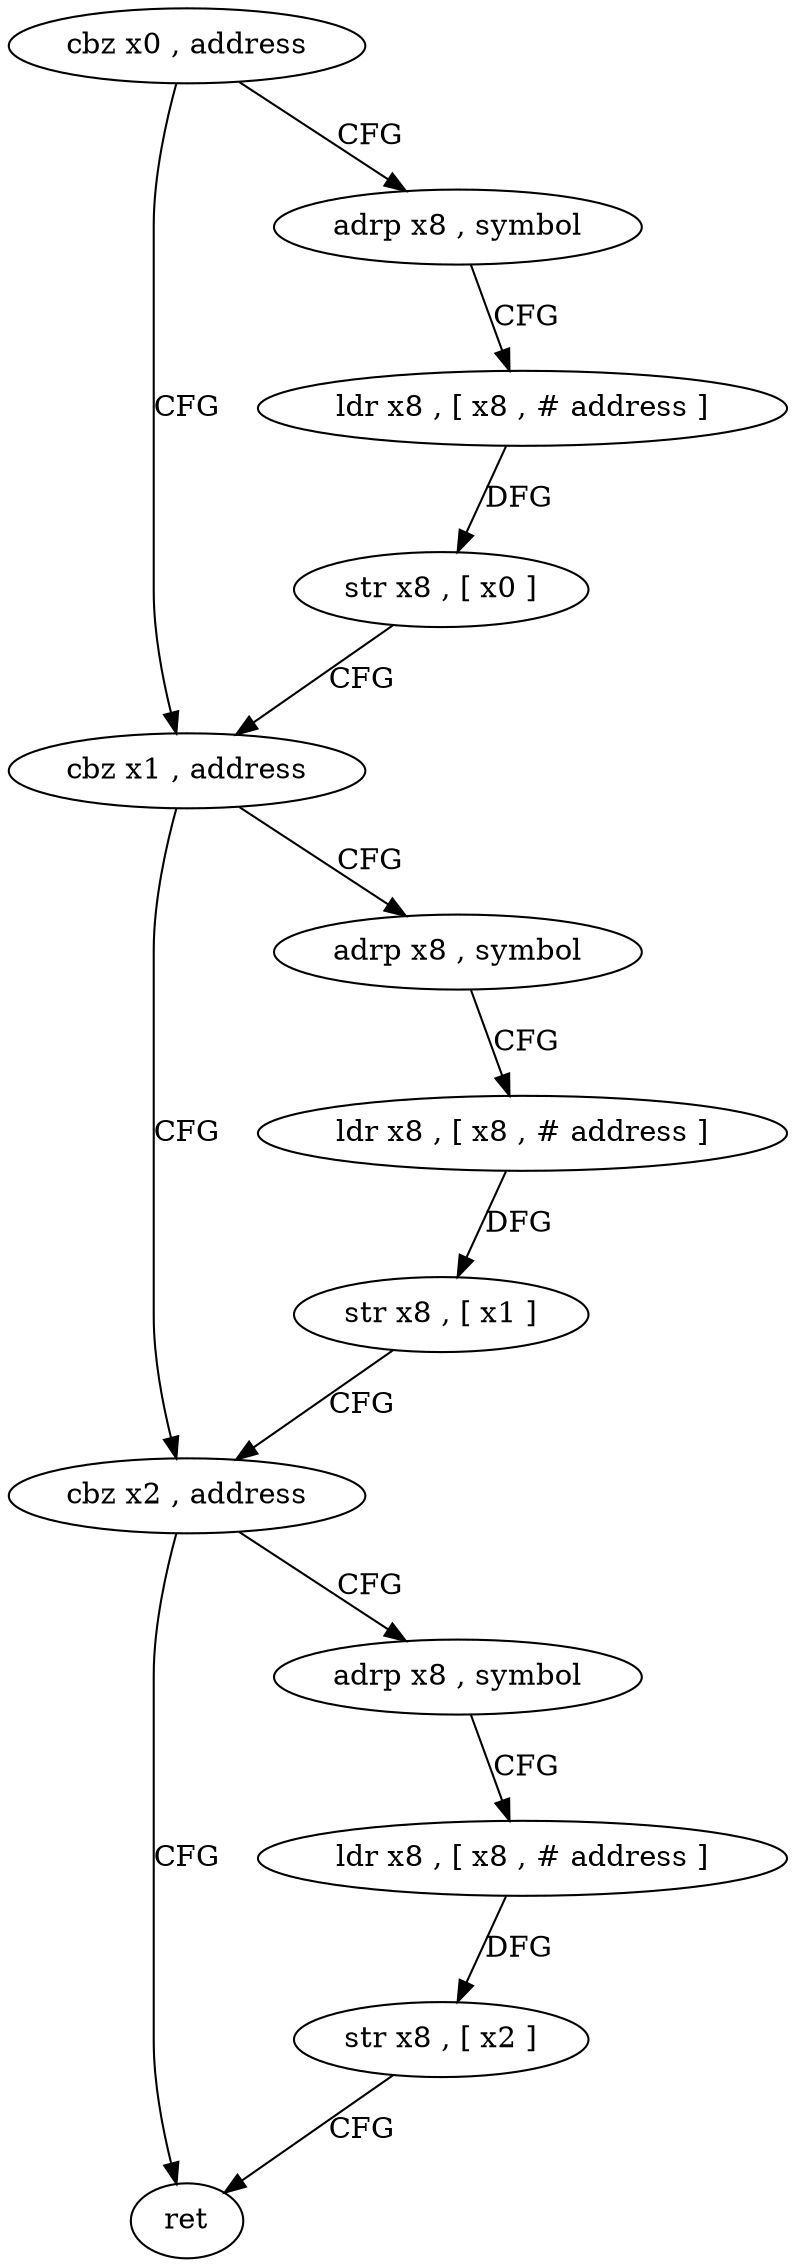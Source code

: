 digraph "func" {
"4216772" [label = "cbz x0 , address" ]
"4216788" [label = "cbz x1 , address" ]
"4216776" [label = "adrp x8 , symbol" ]
"4216804" [label = "cbz x2 , address" ]
"4216792" [label = "adrp x8 , symbol" ]
"4216780" [label = "ldr x8 , [ x8 , # address ]" ]
"4216784" [label = "str x8 , [ x0 ]" ]
"4216820" [label = "ret" ]
"4216808" [label = "adrp x8 , symbol" ]
"4216796" [label = "ldr x8 , [ x8 , # address ]" ]
"4216800" [label = "str x8 , [ x1 ]" ]
"4216812" [label = "ldr x8 , [ x8 , # address ]" ]
"4216816" [label = "str x8 , [ x2 ]" ]
"4216772" -> "4216788" [ label = "CFG" ]
"4216772" -> "4216776" [ label = "CFG" ]
"4216788" -> "4216804" [ label = "CFG" ]
"4216788" -> "4216792" [ label = "CFG" ]
"4216776" -> "4216780" [ label = "CFG" ]
"4216804" -> "4216820" [ label = "CFG" ]
"4216804" -> "4216808" [ label = "CFG" ]
"4216792" -> "4216796" [ label = "CFG" ]
"4216780" -> "4216784" [ label = "DFG" ]
"4216784" -> "4216788" [ label = "CFG" ]
"4216808" -> "4216812" [ label = "CFG" ]
"4216796" -> "4216800" [ label = "DFG" ]
"4216800" -> "4216804" [ label = "CFG" ]
"4216812" -> "4216816" [ label = "DFG" ]
"4216816" -> "4216820" [ label = "CFG" ]
}
